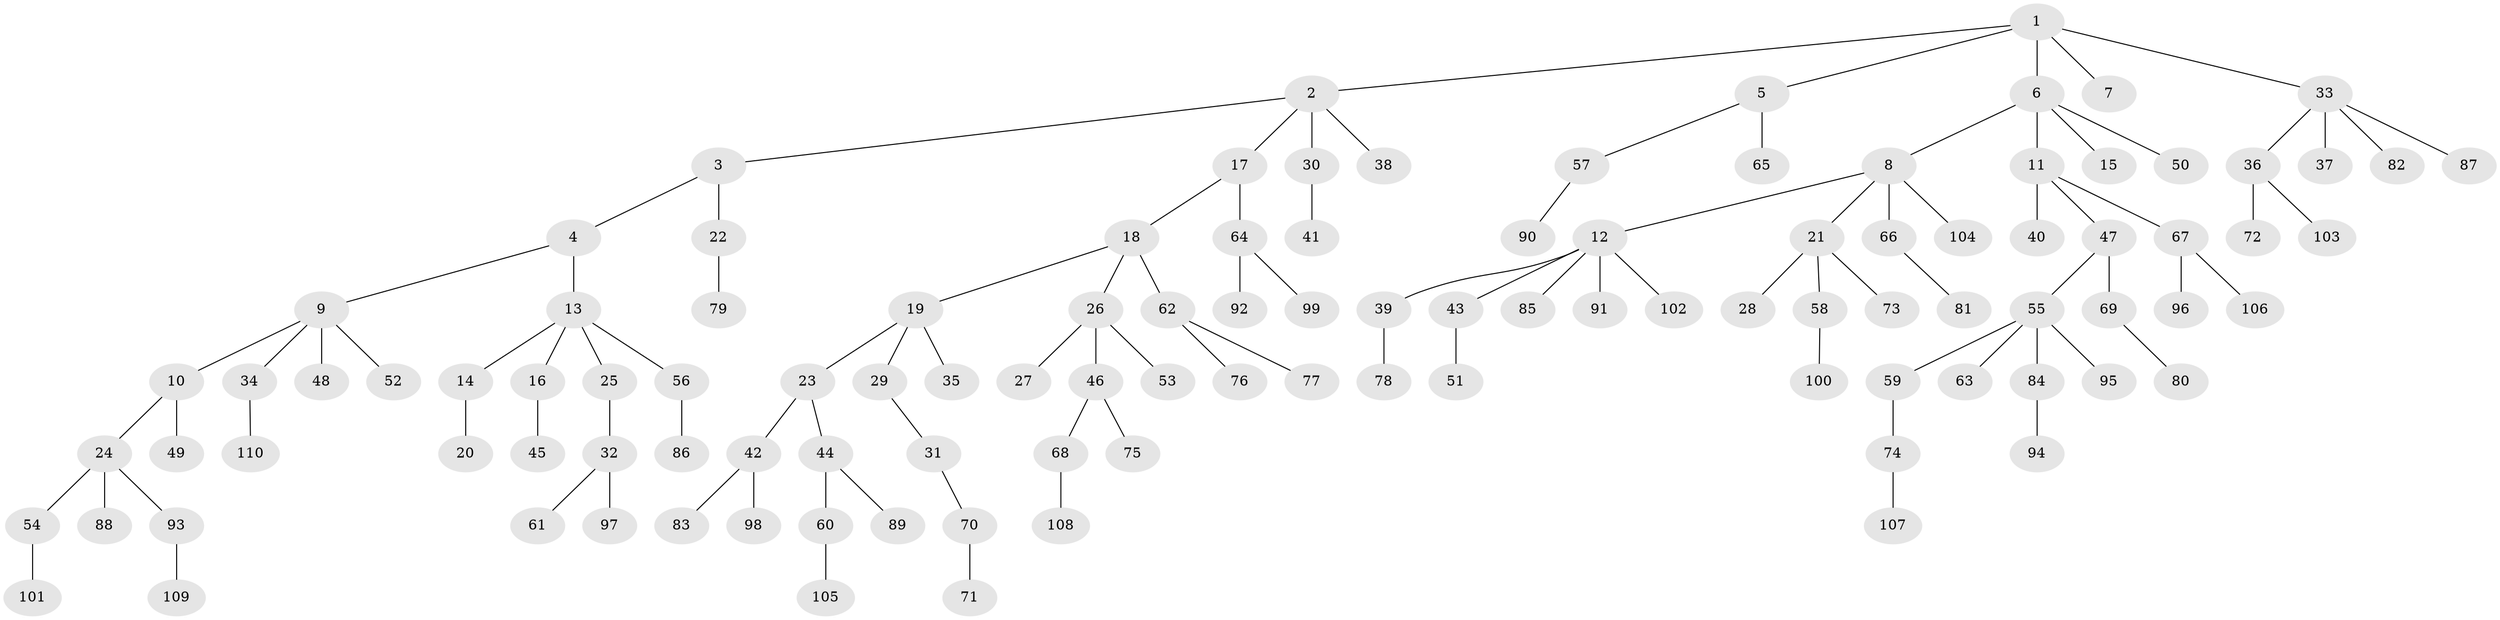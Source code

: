 // coarse degree distribution, {5: 0.022727272727272728, 3: 0.25, 2: 0.1590909090909091, 4: 0.06818181818181818, 1: 0.5}
// Generated by graph-tools (version 1.1) at 2025/37/03/04/25 23:37:20]
// undirected, 110 vertices, 109 edges
graph export_dot {
  node [color=gray90,style=filled];
  1;
  2;
  3;
  4;
  5;
  6;
  7;
  8;
  9;
  10;
  11;
  12;
  13;
  14;
  15;
  16;
  17;
  18;
  19;
  20;
  21;
  22;
  23;
  24;
  25;
  26;
  27;
  28;
  29;
  30;
  31;
  32;
  33;
  34;
  35;
  36;
  37;
  38;
  39;
  40;
  41;
  42;
  43;
  44;
  45;
  46;
  47;
  48;
  49;
  50;
  51;
  52;
  53;
  54;
  55;
  56;
  57;
  58;
  59;
  60;
  61;
  62;
  63;
  64;
  65;
  66;
  67;
  68;
  69;
  70;
  71;
  72;
  73;
  74;
  75;
  76;
  77;
  78;
  79;
  80;
  81;
  82;
  83;
  84;
  85;
  86;
  87;
  88;
  89;
  90;
  91;
  92;
  93;
  94;
  95;
  96;
  97;
  98;
  99;
  100;
  101;
  102;
  103;
  104;
  105;
  106;
  107;
  108;
  109;
  110;
  1 -- 2;
  1 -- 5;
  1 -- 6;
  1 -- 7;
  1 -- 33;
  2 -- 3;
  2 -- 17;
  2 -- 30;
  2 -- 38;
  3 -- 4;
  3 -- 22;
  4 -- 9;
  4 -- 13;
  5 -- 57;
  5 -- 65;
  6 -- 8;
  6 -- 11;
  6 -- 15;
  6 -- 50;
  8 -- 12;
  8 -- 21;
  8 -- 66;
  8 -- 104;
  9 -- 10;
  9 -- 34;
  9 -- 48;
  9 -- 52;
  10 -- 24;
  10 -- 49;
  11 -- 40;
  11 -- 47;
  11 -- 67;
  12 -- 39;
  12 -- 43;
  12 -- 85;
  12 -- 91;
  12 -- 102;
  13 -- 14;
  13 -- 16;
  13 -- 25;
  13 -- 56;
  14 -- 20;
  16 -- 45;
  17 -- 18;
  17 -- 64;
  18 -- 19;
  18 -- 26;
  18 -- 62;
  19 -- 23;
  19 -- 29;
  19 -- 35;
  21 -- 28;
  21 -- 58;
  21 -- 73;
  22 -- 79;
  23 -- 42;
  23 -- 44;
  24 -- 54;
  24 -- 88;
  24 -- 93;
  25 -- 32;
  26 -- 27;
  26 -- 46;
  26 -- 53;
  29 -- 31;
  30 -- 41;
  31 -- 70;
  32 -- 61;
  32 -- 97;
  33 -- 36;
  33 -- 37;
  33 -- 82;
  33 -- 87;
  34 -- 110;
  36 -- 72;
  36 -- 103;
  39 -- 78;
  42 -- 83;
  42 -- 98;
  43 -- 51;
  44 -- 60;
  44 -- 89;
  46 -- 68;
  46 -- 75;
  47 -- 55;
  47 -- 69;
  54 -- 101;
  55 -- 59;
  55 -- 63;
  55 -- 84;
  55 -- 95;
  56 -- 86;
  57 -- 90;
  58 -- 100;
  59 -- 74;
  60 -- 105;
  62 -- 76;
  62 -- 77;
  64 -- 92;
  64 -- 99;
  66 -- 81;
  67 -- 96;
  67 -- 106;
  68 -- 108;
  69 -- 80;
  70 -- 71;
  74 -- 107;
  84 -- 94;
  93 -- 109;
}
